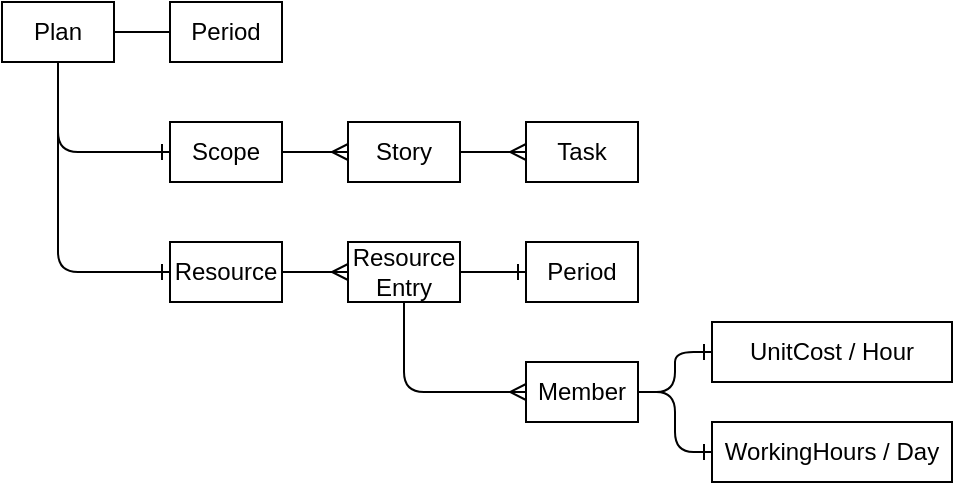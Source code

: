 <mxfile version="12.9.7" type="github">
  <diagram id="MNN5ywMe26SoIKPqFL2x" name="Page-1">
    <mxGraphModel dx="726" dy="450" grid="1" gridSize="10" guides="1" tooltips="1" connect="1" arrows="1" fold="1" page="1" pageScale="1" pageWidth="827" pageHeight="1169" math="0" shadow="0">
      <root>
        <mxCell id="0" />
        <mxCell id="1" parent="0" />
        <mxCell id="Ie44XaZ6SfPMzWSGEnbk-3" value="Scope" style="rounded=0;whiteSpace=wrap;html=1;" parent="1" vertex="1">
          <mxGeometry x="370" y="150" width="56" height="30" as="geometry" />
        </mxCell>
        <mxCell id="Ie44XaZ6SfPMzWSGEnbk-7" value="Story" style="rounded=0;whiteSpace=wrap;html=1;" parent="1" vertex="1">
          <mxGeometry x="459" y="150" width="56" height="30" as="geometry" />
        </mxCell>
        <mxCell id="Ie44XaZ6SfPMzWSGEnbk-10" value="Resource" style="rounded=0;whiteSpace=wrap;html=1;" parent="1" vertex="1">
          <mxGeometry x="370" y="210" width="56" height="30" as="geometry" />
        </mxCell>
        <mxCell id="Ie44XaZ6SfPMzWSGEnbk-11" value="Period" style="rounded=0;whiteSpace=wrap;html=1;" parent="1" vertex="1">
          <mxGeometry x="370" y="90" width="56" height="30" as="geometry" />
        </mxCell>
        <mxCell id="Ie44XaZ6SfPMzWSGEnbk-12" value="Member" style="rounded=0;whiteSpace=wrap;html=1;" parent="1" vertex="1">
          <mxGeometry x="548" y="270" width="56" height="30" as="geometry" />
        </mxCell>
        <mxCell id="Ie44XaZ6SfPMzWSGEnbk-13" value="UnitCost / Hour" style="rounded=0;whiteSpace=wrap;html=1;" parent="1" vertex="1">
          <mxGeometry x="641" y="250" width="120" height="30" as="geometry" />
        </mxCell>
        <mxCell id="Ie44XaZ6SfPMzWSGEnbk-14" value="WorkingHours / Day" style="rounded=0;whiteSpace=wrap;html=1;" parent="1" vertex="1">
          <mxGeometry x="641" y="300" width="120" height="30" as="geometry" />
        </mxCell>
        <mxCell id="Ie44XaZ6SfPMzWSGEnbk-15" value="" style="fontSize=12;html=1;endArrow=none;startArrow=ERmany;exitX=0;exitY=0.5;exitDx=0;exitDy=0;entryX=1;entryY=0.5;entryDx=0;entryDy=0;edgeStyle=orthogonalEdgeStyle;endFill=0;" parent="1" source="Ie44XaZ6SfPMzWSGEnbk-7" target="Ie44XaZ6SfPMzWSGEnbk-3" edge="1">
          <mxGeometry width="100" height="100" relative="1" as="geometry">
            <mxPoint x="332" y="290" as="sourcePoint" />
            <mxPoint x="320" y="180" as="targetPoint" />
          </mxGeometry>
        </mxCell>
        <mxCell id="Ie44XaZ6SfPMzWSGEnbk-16" value="Resource&lt;br&gt;Entry" style="rounded=0;whiteSpace=wrap;html=1;" parent="1" vertex="1">
          <mxGeometry x="459" y="210" width="56" height="30" as="geometry" />
        </mxCell>
        <mxCell id="Ie44XaZ6SfPMzWSGEnbk-17" value="Period" style="rounded=0;whiteSpace=wrap;html=1;" parent="1" vertex="1">
          <mxGeometry x="548" y="210" width="56" height="30" as="geometry" />
        </mxCell>
        <mxCell id="Ie44XaZ6SfPMzWSGEnbk-18" value="Plan" style="rounded=0;whiteSpace=wrap;html=1;" parent="1" vertex="1">
          <mxGeometry x="286" y="90" width="56" height="30" as="geometry" />
        </mxCell>
        <mxCell id="Ie44XaZ6SfPMzWSGEnbk-20" value="" style="fontSize=12;html=1;endArrow=none;startArrow=ERmany;entryX=1;entryY=0.5;entryDx=0;entryDy=0;exitX=0;exitY=0.5;exitDx=0;exitDy=0;edgeStyle=orthogonalEdgeStyle;endFill=0;" parent="1" source="Ie44XaZ6SfPMzWSGEnbk-16" target="Ie44XaZ6SfPMzWSGEnbk-10" edge="1">
          <mxGeometry width="100" height="100" relative="1" as="geometry">
            <mxPoint x="320" y="290" as="sourcePoint" />
            <mxPoint x="420" y="190" as="targetPoint" />
          </mxGeometry>
        </mxCell>
        <mxCell id="YoVkEKcErNvpQU3gr6g3-3" value="" style="edgeStyle=orthogonalEdgeStyle;fontSize=12;html=1;endArrow=ERone;endFill=1;exitX=1;exitY=0.5;exitDx=0;exitDy=0;entryX=0;entryY=0.5;entryDx=0;entryDy=0;" edge="1" parent="1" source="Ie44XaZ6SfPMzWSGEnbk-16" target="Ie44XaZ6SfPMzWSGEnbk-17">
          <mxGeometry width="100" height="100" relative="1" as="geometry">
            <mxPoint x="506" y="250" as="sourcePoint" />
            <mxPoint x="550" y="225" as="targetPoint" />
          </mxGeometry>
        </mxCell>
        <mxCell id="YoVkEKcErNvpQU3gr6g3-4" value="" style="edgeStyle=orthogonalEdgeStyle;fontSize=12;html=1;endArrow=ERone;endFill=1;entryX=0;entryY=0.5;entryDx=0;entryDy=0;exitX=1;exitY=0.5;exitDx=0;exitDy=0;" edge="1" parent="1" source="Ie44XaZ6SfPMzWSGEnbk-12" target="Ie44XaZ6SfPMzWSGEnbk-13">
          <mxGeometry width="100" height="100" relative="1" as="geometry">
            <mxPoint x="497" y="250" as="sourcePoint" />
            <mxPoint x="558" y="295" as="targetPoint" />
          </mxGeometry>
        </mxCell>
        <mxCell id="YoVkEKcErNvpQU3gr6g3-5" value="" style="edgeStyle=orthogonalEdgeStyle;fontSize=12;html=1;endArrow=ERone;endFill=1;entryX=0;entryY=0.5;entryDx=0;entryDy=0;exitX=1;exitY=0.5;exitDx=0;exitDy=0;" edge="1" parent="1" source="Ie44XaZ6SfPMzWSGEnbk-12" target="Ie44XaZ6SfPMzWSGEnbk-14">
          <mxGeometry width="100" height="100" relative="1" as="geometry">
            <mxPoint x="614" y="295" as="sourcePoint" />
            <mxPoint x="651" y="275" as="targetPoint" />
          </mxGeometry>
        </mxCell>
        <mxCell id="YoVkEKcErNvpQU3gr6g3-6" value="" style="edgeStyle=orthogonalEdgeStyle;fontSize=12;html=1;endArrow=ERone;endFill=1;entryX=0;entryY=0.5;entryDx=0;entryDy=0;exitX=0.5;exitY=1;exitDx=0;exitDy=0;" edge="1" parent="1" source="Ie44XaZ6SfPMzWSGEnbk-18" target="Ie44XaZ6SfPMzWSGEnbk-3">
          <mxGeometry width="100" height="100" relative="1" as="geometry">
            <mxPoint x="290" y="80" as="sourcePoint" />
            <mxPoint x="510" y="160" as="targetPoint" />
          </mxGeometry>
        </mxCell>
        <mxCell id="YoVkEKcErNvpQU3gr6g3-8" value="" style="edgeStyle=orthogonalEdgeStyle;fontSize=12;html=1;endArrow=ERone;endFill=1;entryX=0;entryY=0.5;entryDx=0;entryDy=0;exitX=0.5;exitY=1;exitDx=0;exitDy=0;" edge="1" parent="1" source="Ie44XaZ6SfPMzWSGEnbk-18" target="Ie44XaZ6SfPMzWSGEnbk-10">
          <mxGeometry width="100" height="100" relative="1" as="geometry">
            <mxPoint x="280" y="150" as="sourcePoint" />
            <mxPoint x="510" y="160" as="targetPoint" />
          </mxGeometry>
        </mxCell>
        <mxCell id="YoVkEKcErNvpQU3gr6g3-9" value="" style="endArrow=none;html=1;rounded=0;exitX=1;exitY=0.5;exitDx=0;exitDy=0;entryX=0;entryY=0.5;entryDx=0;entryDy=0;" edge="1" parent="1" source="Ie44XaZ6SfPMzWSGEnbk-18" target="Ie44XaZ6SfPMzWSGEnbk-11">
          <mxGeometry relative="1" as="geometry">
            <mxPoint x="380" y="230" as="sourcePoint" />
            <mxPoint x="540" y="230" as="targetPoint" />
          </mxGeometry>
        </mxCell>
        <mxCell id="YoVkEKcErNvpQU3gr6g3-10" value="" style="fontSize=12;html=1;endArrow=none;startArrow=ERmany;entryX=0.5;entryY=1;entryDx=0;entryDy=0;exitX=0;exitY=0.5;exitDx=0;exitDy=0;edgeStyle=orthogonalEdgeStyle;endFill=0;" edge="1" parent="1" source="Ie44XaZ6SfPMzWSGEnbk-12" target="Ie44XaZ6SfPMzWSGEnbk-16">
          <mxGeometry width="100" height="100" relative="1" as="geometry">
            <mxPoint x="469" y="235" as="sourcePoint" />
            <mxPoint x="436" y="235" as="targetPoint" />
          </mxGeometry>
        </mxCell>
        <mxCell id="YoVkEKcErNvpQU3gr6g3-11" value="Task" style="rounded=0;whiteSpace=wrap;html=1;" vertex="1" parent="1">
          <mxGeometry x="548" y="150" width="56" height="30" as="geometry" />
        </mxCell>
        <mxCell id="YoVkEKcErNvpQU3gr6g3-12" value="" style="fontSize=12;html=1;endArrow=none;startArrow=ERmany;exitX=0;exitY=0.5;exitDx=0;exitDy=0;edgeStyle=orthogonalEdgeStyle;endFill=0;entryX=1;entryY=0.5;entryDx=0;entryDy=0;" edge="1" parent="1" source="YoVkEKcErNvpQU3gr6g3-11" target="Ie44XaZ6SfPMzWSGEnbk-7">
          <mxGeometry width="100" height="100" relative="1" as="geometry">
            <mxPoint x="421" y="290" as="sourcePoint" />
            <mxPoint x="530" y="190" as="targetPoint" />
          </mxGeometry>
        </mxCell>
      </root>
    </mxGraphModel>
  </diagram>
</mxfile>
